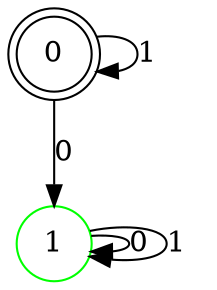 digraph {
	node [color=black shape=doublecircle]
	0
	node [color=green shape=circle]
	1
	0 -> 1 [label=0]
	0 -> 0 [label=1]
	1 -> 1 [label=0]
	1 -> 1 [label=1]
}

